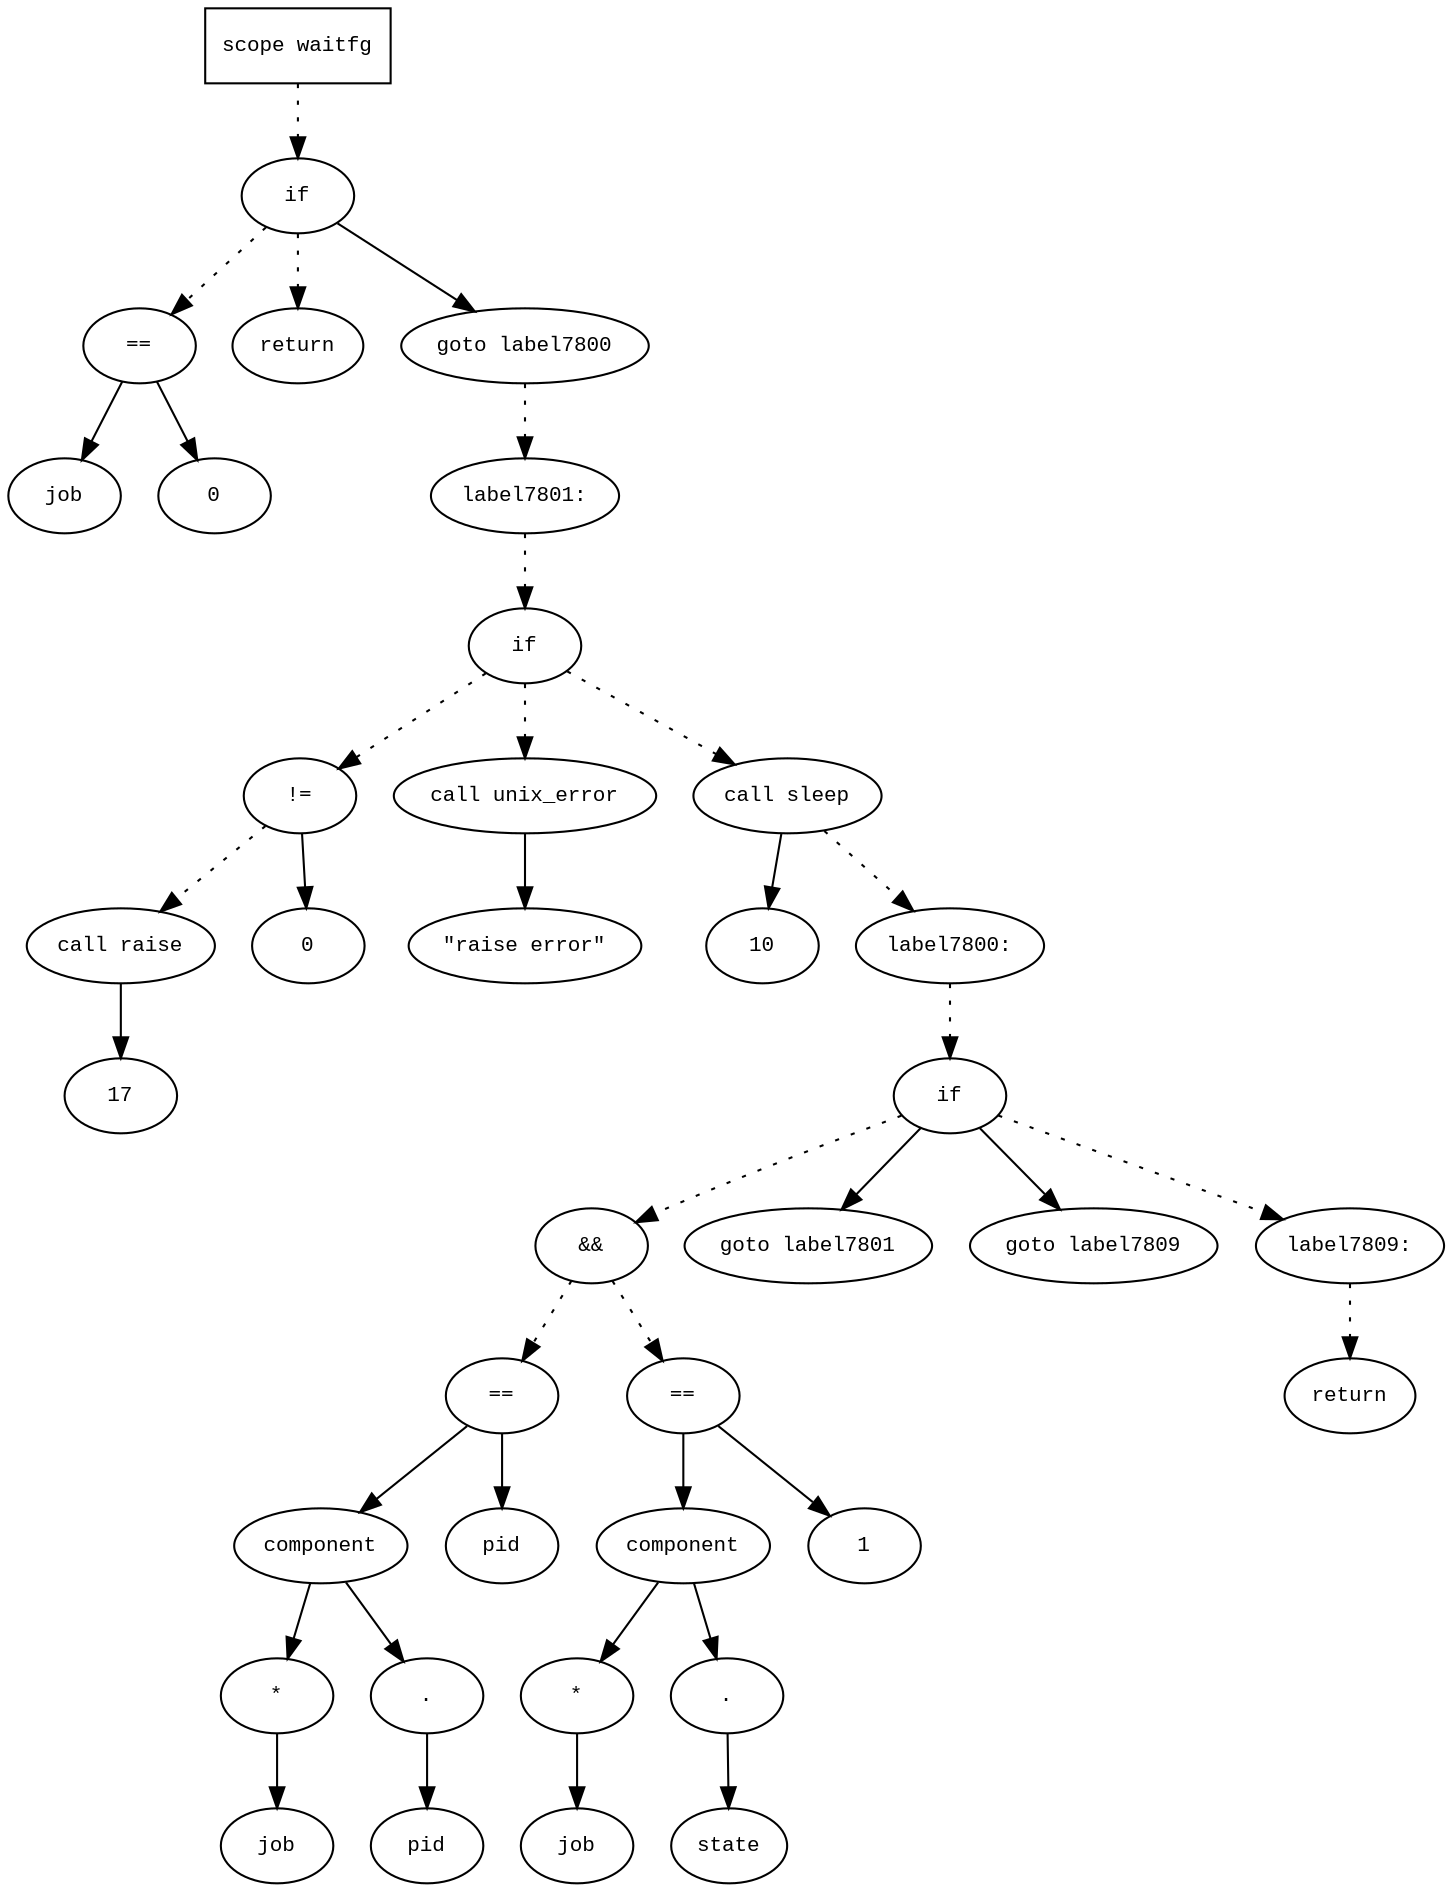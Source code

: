 digraph AST {
  graph [fontname="Times New Roman",fontsize=10];
  node  [fontname="Courier New",fontsize=10];
  edge  [fontname="Times New Roman",fontsize=10];

  node1 [label="scope waitfg",shape=box];
  node2 [label="if",shape=ellipse];
  node1 -> node2 [style=dotted];
  node3 [label="==",shape=ellipse];
  node4 [label="job",shape=ellipse];
  node3 -> node4;
  node5 [label="0",shape=ellipse];
  node3 -> node5;
  node2 -> node3 [style=dotted];
  node6 [label="return",shape=ellipse];
  node2 -> node6 [style=dotted];
  node7 [label="goto label7800",shape=ellipse];
  node2 -> node7;
  node8 [label="label7801:",shape=ellipse];
  node7 -> node8 [style=dotted];
  node9 [label="if",shape=ellipse];
  node8 -> node9 [style=dotted];
  node10 [label="!=",shape=ellipse];
  node11 [label="call raise",shape=ellipse];
  node12 [label="17",shape=ellipse];
  node11 -> node12;
  node10 -> node11 [style=dotted];
  node13 [label="0",shape=ellipse];
  node10 -> node13;
  node9 -> node10 [style=dotted];
  node14 [label="call unix_error",shape=ellipse];
  node15 [label="\"raise error\"",shape=ellipse];
  node14 -> node15;
  node9 -> node14 [style=dotted];
  node16 [label="call sleep",shape=ellipse];
  node17 [label="10",shape=ellipse];
  node16 -> node17;
  node9 -> node16 [style=dotted];
  node18 [label="label7800:",shape=ellipse];
  node16 -> node18 [style=dotted];
  node19 [label="if",shape=ellipse];
  node18 -> node19 [style=dotted];
  node20 [label="&&",shape=ellipse];
  node21 [label="==",shape=ellipse];
  node22 [label="component",shape=ellipse];
  node21 -> node22;
  node23 [label="*",shape=ellipse];
  node24 [label="job",shape=ellipse];
  node23 -> node24;
  node22 -> node23;
  node25 [label=".",shape=ellipse];
  node22 -> node25;
  node26 [label="pid",shape=ellipse];
  node25 -> node26;
  node27 [label="pid",shape=ellipse];
  node21 -> node27;
  node20 -> node21 [style=dotted];
  node28 [label="==",shape=ellipse];
  node29 [label="component",shape=ellipse];
  node28 -> node29;
  node30 [label="*",shape=ellipse];
  node31 [label="job",shape=ellipse];
  node30 -> node31;
  node29 -> node30;
  node32 [label=".",shape=ellipse];
  node29 -> node32;
  node33 [label="state",shape=ellipse];
  node32 -> node33;
  node34 [label="1",shape=ellipse];
  node28 -> node34;
  node20 -> node28 [style=dotted];
  node19 -> node20 [style=dotted];
  node35 [label="goto label7801",shape=ellipse];
  node19 -> node35;
  node36 [label="goto label7809",shape=ellipse];
  node19 -> node36;
  node37 [label="label7809:",shape=ellipse];
  node19 -> node37 [style=dotted];
  node38 [label="return",shape=ellipse];
  node37 -> node38 [style=dotted];
} 